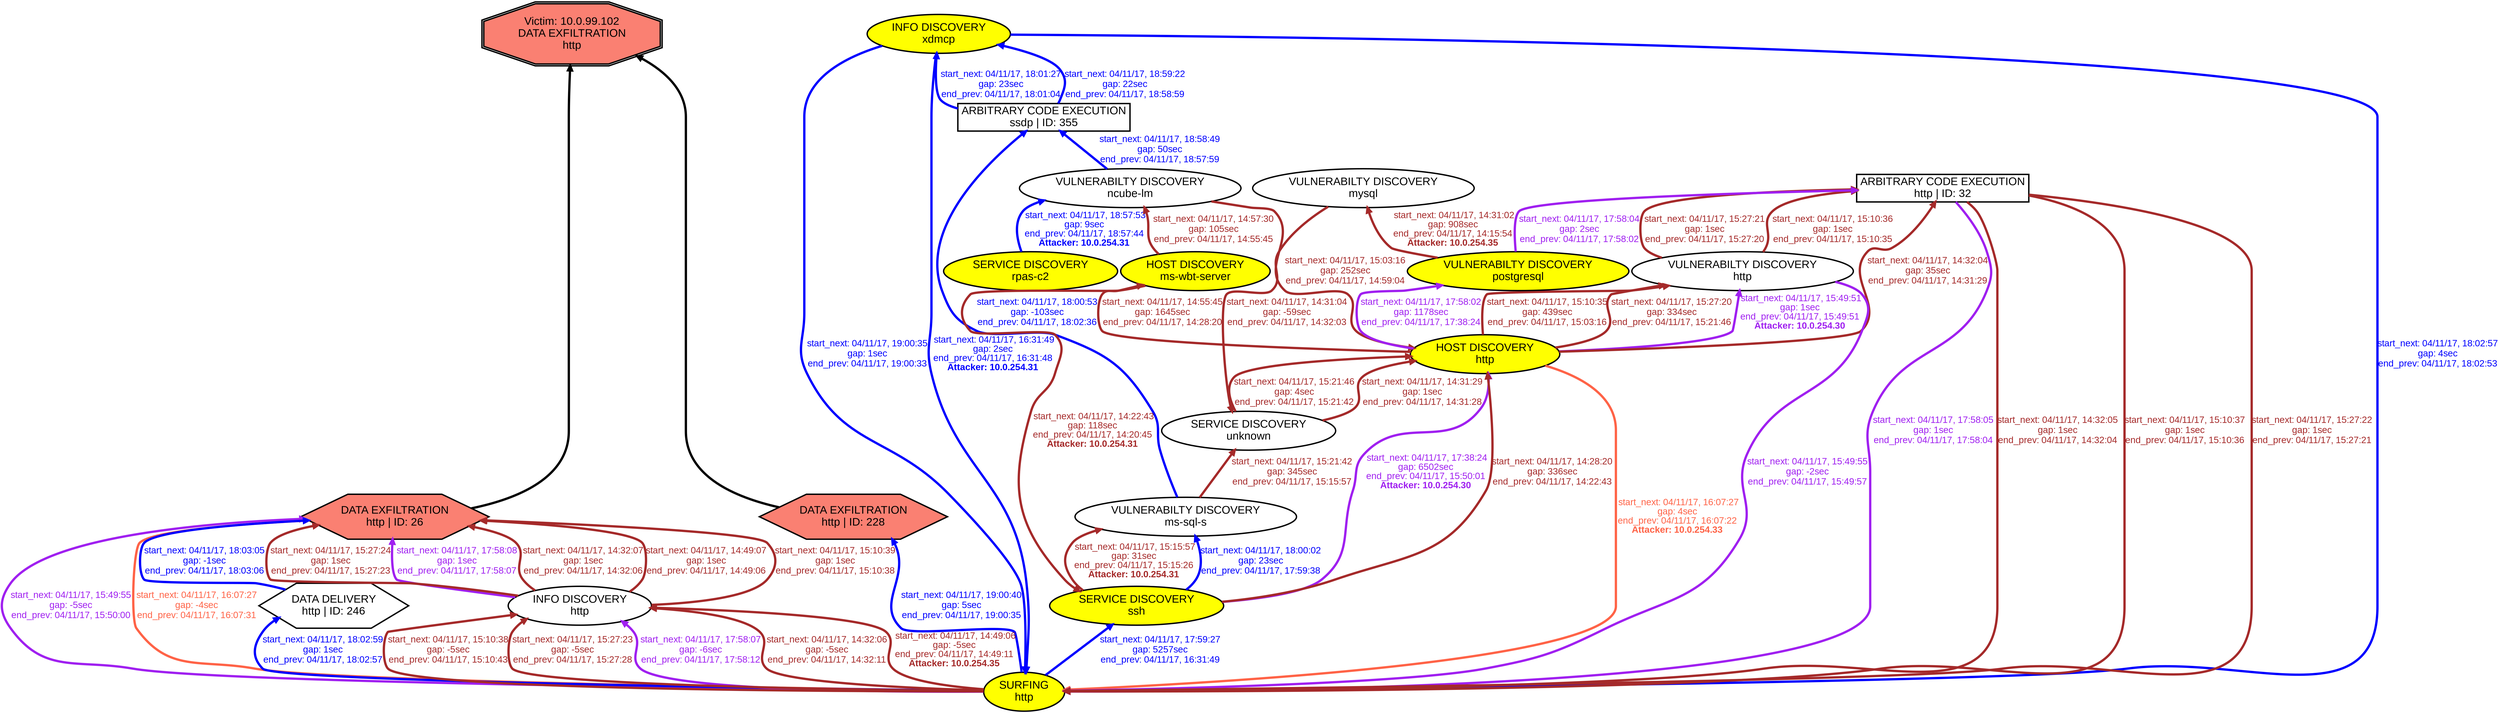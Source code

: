 digraph DATAEXFILTRATIONhttp {
rankdir="BT"; 
 graph [ nodesep="0.1", ranksep="0.02"] 
 node [ fontname=Arial, fontsize=24,penwidth=3]; 
 edge [ fontname=Arial, fontsize=20,penwidth=5 ];
"Victim: 10.0.99.102
DATA EXFILTRATION
http" [shape=doubleoctagon, style=filled, fillcolor=salmon];
{ rank = max; "Victim: 10.0.99.102
DATA EXFILTRATION
http"}
"DATA EXFILTRATION
http | ID: 228" -> "Victim: 10.0.99.102
DATA EXFILTRATION
http"
"DATA EXFILTRATION
http | ID: 228" [style=filled, fillcolor= salmon]
"DATA EXFILTRATION
http | ID: 26" -> "Victim: 10.0.99.102
DATA EXFILTRATION
http"
"DATA EXFILTRATION
http | ID: 26" [style=filled, fillcolor= salmon]
{ rank=same; "DATA EXFILTRATION
http | ID: 228" "DATA EXFILTRATION
http | ID: 26"}
"INFO DISCOVERY
xdmcp" [style=filled, fillcolor= yellow]
"INFO DISCOVERY
xdmcp" -> "SURFING
http" [ color=blue] [label=<<font color="blue"> start_next: 04/11/17, 16:31:49<br/>gap: 2sec<br/>end_prev: 04/11/17, 16:31:48</font><br/><font color="blue"><b>Attacker: 10.0.254.31</b></font>>]
"SURFING
http" -> "SERVICE DISCOVERY
ssh" [ label="start_next: 04/11/17, 17:59:27
gap: 5257sec
end_prev: 04/11/17, 16:31:49"][ fontcolor="blue" color=blue]
"SERVICE DISCOVERY
ssh" -> "VULNERABILTY DISCOVERY
ms-sql-s" [ label="start_next: 04/11/17, 18:00:02
gap: 23sec
end_prev: 04/11/17, 17:59:38"][ fontcolor="blue" color=blue]
"VULNERABILTY DISCOVERY
ms-sql-s" -> "ARBITRARY CODE EXECUTION
ssdp | ID: 355" [ label="start_next: 04/11/17, 18:00:53
gap: -103sec
end_prev: 04/11/17, 18:02:36"][ fontcolor="blue" color=blue]
"ARBITRARY CODE EXECUTION
ssdp | ID: 355" -> "INFO DISCOVERY
xdmcp" [ label="start_next: 04/11/17, 18:01:27
gap: 23sec
end_prev: 04/11/17, 18:01:04"][ fontcolor="blue" color=blue]
"INFO DISCOVERY
xdmcp" -> "SURFING
http" [ label="start_next: 04/11/17, 18:02:57
gap: 4sec
end_prev: 04/11/17, 18:02:53"][ fontcolor="blue" color=blue]
"SURFING
http" -> "DATA DELIVERY
http | ID: 246" [ label="start_next: 04/11/17, 18:02:59
gap: 1sec
end_prev: 04/11/17, 18:02:57"][ fontcolor="blue" color=blue]
"DATA DELIVERY
http | ID: 246" -> "DATA EXFILTRATION
http | ID: 26" [ label="start_next: 04/11/17, 18:03:05
gap: -1sec
end_prev: 04/11/17, 18:03:06"][ fontcolor="blue" color=blue]
"SERVICE DISCOVERY
rpas-c2" [style=filled, fillcolor= yellow]
"SERVICE DISCOVERY
rpas-c2" -> "VULNERABILTY DISCOVERY
ncube-lm" [ color=blue] [label=<<font color="blue"> start_next: 04/11/17, 18:57:53<br/>gap: 9sec<br/>end_prev: 04/11/17, 18:57:44</font><br/><font color="blue"><b>Attacker: 10.0.254.31</b></font>>]
"VULNERABILTY DISCOVERY
ncube-lm" -> "ARBITRARY CODE EXECUTION
ssdp | ID: 355" [ label="start_next: 04/11/17, 18:58:49
gap: 50sec
end_prev: 04/11/17, 18:57:59"][ fontcolor="blue" color=blue]
"ARBITRARY CODE EXECUTION
ssdp | ID: 355" -> "INFO DISCOVERY
xdmcp" [ label="start_next: 04/11/17, 18:59:22
gap: 22sec
end_prev: 04/11/17, 18:58:59"][ fontcolor="blue" color=blue]
"INFO DISCOVERY
xdmcp" -> "SURFING
http" [ label="start_next: 04/11/17, 19:00:35
gap: 1sec
end_prev: 04/11/17, 19:00:33"][ fontcolor="blue" color=blue]
"SURFING
http" -> "DATA EXFILTRATION
http | ID: 228" [ label="start_next: 04/11/17, 19:00:40
gap: 5sec
end_prev: 04/11/17, 19:00:35"][ fontcolor="blue" color=blue]
"HOST DISCOVERY
http" [style=filled, fillcolor= yellow]
"HOST DISCOVERY
http" -> "VULNERABILTY DISCOVERY
http" [ color=purple] [label=<<font color="purple"> start_next: 04/11/17, 15:49:51<br/>gap: 1sec<br/>end_prev: 04/11/17, 15:49:51</font><br/><font color="purple"><b>Attacker: 10.0.254.30</b></font>>]
"VULNERABILTY DISCOVERY
http" -> "SURFING
http" [ label="start_next: 04/11/17, 15:49:55
gap: -2sec
end_prev: 04/11/17, 15:49:57"][ fontcolor="purple" color=purple]
"SURFING
http" -> "DATA EXFILTRATION
http | ID: 26" [ label="start_next: 04/11/17, 15:49:55
gap: -5sec
end_prev: 04/11/17, 15:50:00"][ fontcolor="purple" color=purple]
"SERVICE DISCOVERY
ssh" [style=filled, fillcolor= yellow]
"SERVICE DISCOVERY
ssh" -> "HOST DISCOVERY
http" [ color=purple] [label=<<font color="purple"> start_next: 04/11/17, 17:38:24<br/>gap: 6502sec<br/>end_prev: 04/11/17, 15:50:01</font><br/><font color="purple"><b>Attacker: 10.0.254.30</b></font>>]
"HOST DISCOVERY
http" -> "VULNERABILTY DISCOVERY
postgresql" [ label="start_next: 04/11/17, 17:58:02
gap: 1178sec
end_prev: 04/11/17, 17:38:24"][ fontcolor="purple" color=purple]
"VULNERABILTY DISCOVERY
postgresql" -> "ARBITRARY CODE EXECUTION
http | ID: 32" [ label="start_next: 04/11/17, 17:58:04
gap: 2sec
end_prev: 04/11/17, 17:58:02"][ fontcolor="purple" color=purple]
"ARBITRARY CODE EXECUTION
http | ID: 32" -> "SURFING
http" [ label="start_next: 04/11/17, 17:58:05
gap: 1sec
end_prev: 04/11/17, 17:58:04"][ fontcolor="purple" color=purple]
"SURFING
http" -> "INFO DISCOVERY
http" [ label="start_next: 04/11/17, 17:58:07
gap: -6sec
end_prev: 04/11/17, 17:58:12"][ fontcolor="purple" color=purple]
"INFO DISCOVERY
http" -> "DATA EXFILTRATION
http | ID: 26" [ label="start_next: 04/11/17, 17:58:08
gap: 1sec
end_prev: 04/11/17, 17:58:07"][ fontcolor="purple" color=purple]
"VULNERABILTY DISCOVERY
postgresql" [style=filled, fillcolor= yellow]
"VULNERABILTY DISCOVERY
postgresql" -> "VULNERABILTY DISCOVERY
mysql" [ color=brown] [label=<<font color="brown"> start_next: 04/11/17, 14:31:02<br/>gap: 908sec<br/>end_prev: 04/11/17, 14:15:54</font><br/><font color="brown"><b>Attacker: 10.0.254.35</b></font>>]
"VULNERABILTY DISCOVERY
mysql" -> "SERVICE DISCOVERY
unknown" [ label="start_next: 04/11/17, 14:31:04
gap: -59sec
end_prev: 04/11/17, 14:32:03"][ fontcolor="brown" color=brown]
"SERVICE DISCOVERY
unknown" -> "HOST DISCOVERY
http" [ label="start_next: 04/11/17, 14:31:29
gap: 1sec
end_prev: 04/11/17, 14:31:28"][ fontcolor="brown" color=brown]
"HOST DISCOVERY
http" -> "ARBITRARY CODE EXECUTION
http | ID: 32" [ label="start_next: 04/11/17, 14:32:04
gap: 35sec
end_prev: 04/11/17, 14:31:29"][ fontcolor="brown" color=brown]
"ARBITRARY CODE EXECUTION
http | ID: 32" -> "SURFING
http" [ label="start_next: 04/11/17, 14:32:05
gap: 1sec
end_prev: 04/11/17, 14:32:04"][ fontcolor="brown" color=brown]
"SURFING
http" -> "INFO DISCOVERY
http" [ label="start_next: 04/11/17, 14:32:06
gap: -5sec
end_prev: 04/11/17, 14:32:11"][ fontcolor="brown" color=brown]
"INFO DISCOVERY
http" -> "DATA EXFILTRATION
http | ID: 26" [ label="start_next: 04/11/17, 14:32:07
gap: 1sec
end_prev: 04/11/17, 14:32:06"][ fontcolor="brown" color=brown]
"SURFING
http" [style=filled, fillcolor= yellow]
"SURFING
http" -> "INFO DISCOVERY
http" [ color=brown] [label=<<font color="brown"> start_next: 04/11/17, 14:49:06<br/>gap: -5sec<br/>end_prev: 04/11/17, 14:49:11</font><br/><font color="brown"><b>Attacker: 10.0.254.35</b></font>>]
"INFO DISCOVERY
http" -> "DATA EXFILTRATION
http | ID: 26" [ label="start_next: 04/11/17, 14:49:07
gap: 1sec
end_prev: 04/11/17, 14:49:06"][ fontcolor="brown" color=brown]
"HOST DISCOVERY
ms-wbt-server" [style=filled, fillcolor= yellow]
"HOST DISCOVERY
ms-wbt-server" -> "SERVICE DISCOVERY
ssh" [ color=brown] [label=<<font color="brown"> start_next: 04/11/17, 14:22:43<br/>gap: 118sec<br/>end_prev: 04/11/17, 14:20:45</font><br/><font color="brown"><b>Attacker: 10.0.254.31</b></font>>]
"SERVICE DISCOVERY
ssh" -> "HOST DISCOVERY
http" [ label="start_next: 04/11/17, 14:28:20
gap: 336sec
end_prev: 04/11/17, 14:22:43"][ fontcolor="brown" color=brown]
"HOST DISCOVERY
http" -> "HOST DISCOVERY
ms-wbt-server" [ label="start_next: 04/11/17, 14:55:45
gap: 1645sec
end_prev: 04/11/17, 14:28:20"][ fontcolor="brown" color=brown]
"HOST DISCOVERY
ms-wbt-server" -> "VULNERABILTY DISCOVERY
ncube-lm" [ label="start_next: 04/11/17, 14:57:30
gap: 105sec
end_prev: 04/11/17, 14:55:45"][ fontcolor="brown" color=brown]
"VULNERABILTY DISCOVERY
ncube-lm" -> "HOST DISCOVERY
http" [ label="start_next: 04/11/17, 15:03:16
gap: 252sec
end_prev: 04/11/17, 14:59:04"][ fontcolor="brown" color=brown]
"HOST DISCOVERY
http" -> "VULNERABILTY DISCOVERY
http" [ label="start_next: 04/11/17, 15:10:35
gap: 439sec
end_prev: 04/11/17, 15:03:16"][ fontcolor="brown" color=brown]
"VULNERABILTY DISCOVERY
http" -> "ARBITRARY CODE EXECUTION
http | ID: 32" [ label="start_next: 04/11/17, 15:10:36
gap: 1sec
end_prev: 04/11/17, 15:10:35"][ fontcolor="brown" color=brown]
"ARBITRARY CODE EXECUTION
http | ID: 32" -> "SURFING
http" [ label="start_next: 04/11/17, 15:10:37
gap: 1sec
end_prev: 04/11/17, 15:10:36"][ fontcolor="brown" color=brown]
"SURFING
http" -> "INFO DISCOVERY
http" [ label="start_next: 04/11/17, 15:10:38
gap: -5sec
end_prev: 04/11/17, 15:10:43"][ fontcolor="brown" color=brown]
"INFO DISCOVERY
http" -> "DATA EXFILTRATION
http | ID: 26" [ label="start_next: 04/11/17, 15:10:39
gap: 1sec
end_prev: 04/11/17, 15:10:38"][ fontcolor="brown" color=brown]
"SERVICE DISCOVERY
ssh" [style=filled, fillcolor= yellow]
"SERVICE DISCOVERY
ssh" -> "VULNERABILTY DISCOVERY
ms-sql-s" [ color=brown] [label=<<font color="brown"> start_next: 04/11/17, 15:15:57<br/>gap: 31sec<br/>end_prev: 04/11/17, 15:15:26</font><br/><font color="brown"><b>Attacker: 10.0.254.31</b></font>>]
"VULNERABILTY DISCOVERY
ms-sql-s" -> "SERVICE DISCOVERY
unknown" [ label="start_next: 04/11/17, 15:21:42
gap: 345sec
end_prev: 04/11/17, 15:15:57"][ fontcolor="brown" color=brown]
"SERVICE DISCOVERY
unknown" -> "HOST DISCOVERY
http" [ label="start_next: 04/11/17, 15:21:46
gap: 4sec
end_prev: 04/11/17, 15:21:42"][ fontcolor="brown" color=brown]
"HOST DISCOVERY
http" -> "VULNERABILTY DISCOVERY
http" [ label="start_next: 04/11/17, 15:27:20
gap: 334sec
end_prev: 04/11/17, 15:21:46"][ fontcolor="brown" color=brown]
"VULNERABILTY DISCOVERY
http" -> "ARBITRARY CODE EXECUTION
http | ID: 32" [ label="start_next: 04/11/17, 15:27:21
gap: 1sec
end_prev: 04/11/17, 15:27:20"][ fontcolor="brown" color=brown]
"ARBITRARY CODE EXECUTION
http | ID: 32" -> "SURFING
http" [ label="start_next: 04/11/17, 15:27:22
gap: 1sec
end_prev: 04/11/17, 15:27:21"][ fontcolor="brown" color=brown]
"SURFING
http" -> "INFO DISCOVERY
http" [ label="start_next: 04/11/17, 15:27:23
gap: -5sec
end_prev: 04/11/17, 15:27:28"][ fontcolor="brown" color=brown]
"INFO DISCOVERY
http" -> "DATA EXFILTRATION
http | ID: 26" [ label="start_next: 04/11/17, 15:27:24
gap: 1sec
end_prev: 04/11/17, 15:27:23"][ fontcolor="brown" color=brown]
"HOST DISCOVERY
http" [style=filled, fillcolor= yellow]
"HOST DISCOVERY
http" -> "SURFING
http" [ color=tomato] [label=<<font color="tomato"> start_next: 04/11/17, 16:07:27<br/>gap: 4sec<br/>end_prev: 04/11/17, 16:07:22</font><br/><font color="tomato"><b>Attacker: 10.0.254.33</b></font>>]
"SURFING
http" -> "DATA EXFILTRATION
http | ID: 26" [ label="start_next: 04/11/17, 16:07:27
gap: -4sec
end_prev: 04/11/17, 16:07:31"][ fontcolor="tomato" color=tomato]
"INFO DISCOVERY
xdmcp" [shape=oval]
"INFO DISCOVERY
xdmcp" [tooltip="GPL WEB_SERVER mod_gzip_status access
GPL RPC xdmcp info query"]
"SURFING
http" [shape=oval]
"SURFING
http" [tooltip="ET WEB_SERVER WEB-PHP phpinfo access"]
"SERVICE DISCOVERY
ssh" [shape=oval]
"SERVICE DISCOVERY
ssh" [tooltip="ET SCAN Potential VNC Scan 5800-5820
ET SCAN Potential SSH Scan
ET SCAN Potential VNC Scan 5900-5920"]
"VULNERABILTY DISCOVERY
ms-sql-s" [shape=oval]
"VULNERABILTY DISCOVERY
ms-sql-s" [tooltip="ET POLICY Suspicious inbound to MSSQL port 1433
ET SCAN Nessus User Agent"]
"ARBITRARY CODE EXECUTION
ssdp | ID: 355" [shape=box]
"ARBITRARY CODE EXECUTION
ssdp | ID: 355" [tooltip="GPL MISC UPnP malformed advertisement"]
"DATA DELIVERY
http | ID: 246" [shape=hexagon]
"DATA DELIVERY
http | ID: 246" [tooltip="ET WEB_SERVER PHP tags in HTTP POST
GPL WEB_SERVER perl post attempt"]
"DATA EXFILTRATION
http | ID: 26" [shape=hexagon]
"DATA EXFILTRATION
http | ID: 26" [tooltip="ET WEB_SPECIFIC_APPS PHP-CGI query string parameter vulnerability"]
"SERVICE DISCOVERY
rpas-c2" [shape=oval]
"SERVICE DISCOVERY
rpas-c2" [tooltip="ET SCAN Potential SSH Scan
ET SCAN Potential VNC Scan 5900-5920"]
"VULNERABILTY DISCOVERY
ncube-lm" [shape=oval]
"VULNERABILTY DISCOVERY
ncube-lm" [tooltip="ET POLICY Suspicious inbound to MSSQL port 1433
ET POLICY Suspicious inbound to mySQL port 3306
ET POLICY Suspicious inbound to Oracle SQL port 1521
ET POLICY Suspicious inbound to PostgreSQL port 5432"]
"DATA EXFILTRATION
http | ID: 228" [shape=hexagon]
"DATA EXFILTRATION
http | ID: 228" [tooltip="ET WEB_SPECIFIC_APPS PHP-CGI query string parameter vulnerability"]
"HOST DISCOVERY
http" [shape=oval]
"HOST DISCOVERY
http" [tooltip="ET SCAN Possible Nmap User-Agent Observed
ET SCAN Nmap Scripting Engine User-Agent Detected (Nmap Scripting Engine)"]
"VULNERABILTY DISCOVERY
http" [shape=oval]
"VULNERABILTY DISCOVERY
http" [tooltip="ET SCAN Nikto Web App Scan in Progress
ET POLICY Suspicious inbound to MSSQL port 1433
ET POLICY Suspicious inbound to PostgreSQL port 5432"]
"VULNERABILTY DISCOVERY
postgresql" [shape=oval]
"VULNERABILTY DISCOVERY
postgresql" [tooltip="ET POLICY Suspicious inbound to MSSQL port 1433
ET POLICY Suspicious inbound to PostgreSQL port 5432"]
"ARBITRARY CODE EXECUTION
http | ID: 32" [shape=box]
"ARBITRARY CODE EXECUTION
http | ID: 32" [tooltip="ET CURRENT_EVENTS QNAP Shellshock CVE-2014-6271"]
"INFO DISCOVERY
http" [shape=oval]
"INFO DISCOVERY
http" [tooltip="GPL WEB_SERVER globals.pl access"]
"VULNERABILTY DISCOVERY
mysql" [shape=oval]
"VULNERABILTY DISCOVERY
mysql" [tooltip="ET POLICY Suspicious inbound to mySQL port 3306
ET POLICY Suspicious inbound to MSSQL port 1433
ET POLICY Suspicious inbound to Oracle SQL port 1521
ET POLICY Suspicious inbound to PostgreSQL port 5432
ET SCAN Nikto Web App Scan in Progress"]
"SERVICE DISCOVERY
unknown" [shape=oval]
"SERVICE DISCOVERY
unknown" [tooltip="ET SCAN Potential SSH Scan
ET SCAN Potential VNC Scan 5800-5820
ET SCAN NMAP OS Detection Probe
ET SCAN Potential VNC Scan 5900-5920"]
"HOST DISCOVERY
ms-wbt-server" [shape=oval]
"HOST DISCOVERY
ms-wbt-server" [tooltip="ET SCAN Behavioral Unusually fast Terminal Server Traffic Potential Scan or Infection (Inbound)"]
}

